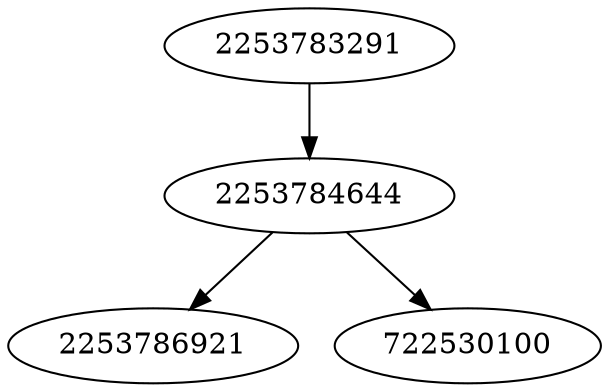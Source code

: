 strict digraph  {
2253786921;
2253783291;
722530100;
2253784644;
2253783291 -> 2253784644;
2253784644 -> 722530100;
2253784644 -> 2253786921;
}
